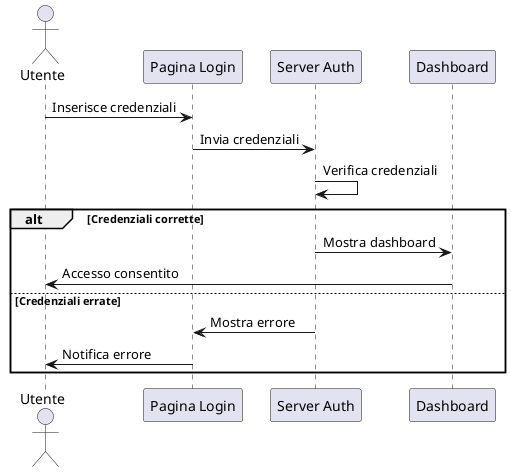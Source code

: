 @startuml
actor Utente
participant "Pagina Login" as Login
participant "Server Auth" as Auth
participant "Dashboard" as Dashboard

Utente -> Login: Inserisce credenziali
Login -> Auth: Invia credenziali
Auth -> Auth: Verifica credenziali
alt Credenziali corrette
    Auth -> Dashboard: Mostra dashboard
    Dashboard -> Utente: Accesso consentito
else Credenziali errate
    Auth -> Login: Mostra errore
    Login -> Utente: Notifica errore
end
@enduml
